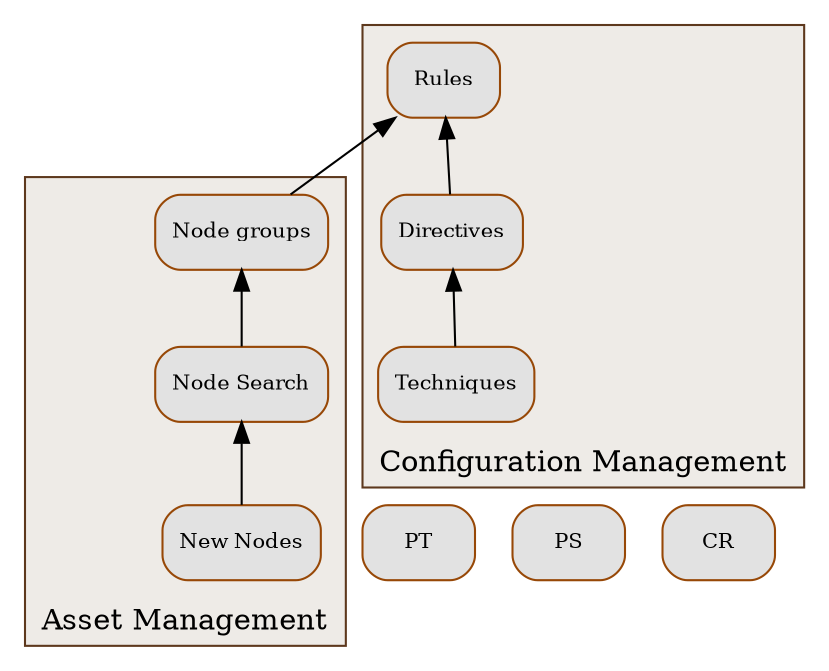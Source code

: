 digraph concepts{

rankdir=BT;
node [
    shape=Mrecord, 
    style=filled, 
    color="#974807", 
    fillcolor="#e2e2e2",
    fontsize=10
];
NN NS NG PT PS CR ;

NN [label = "New Nodes" ];

NS [label = "Node Search" ];

NG [label = "Node groups"];

TE [label = "Techniques"];

DI [label = "Directives"];

RU [label = "Rules"];

subgraph cluster0 { 
    label="Asset Management"; 
    style=filled;
    color="#5d381d"; 
    fillcolor="#eeebe7";
    NN -> NS ->NG; 
};

NG -> RU ;

subgraph cluster1 { 
    label="Configuration Management";
    shape="component";
    style="filled";
    color="#5d381d"; 
    fillcolor="#eeebe7";
    TE -> DI -> RU; 
};

}
